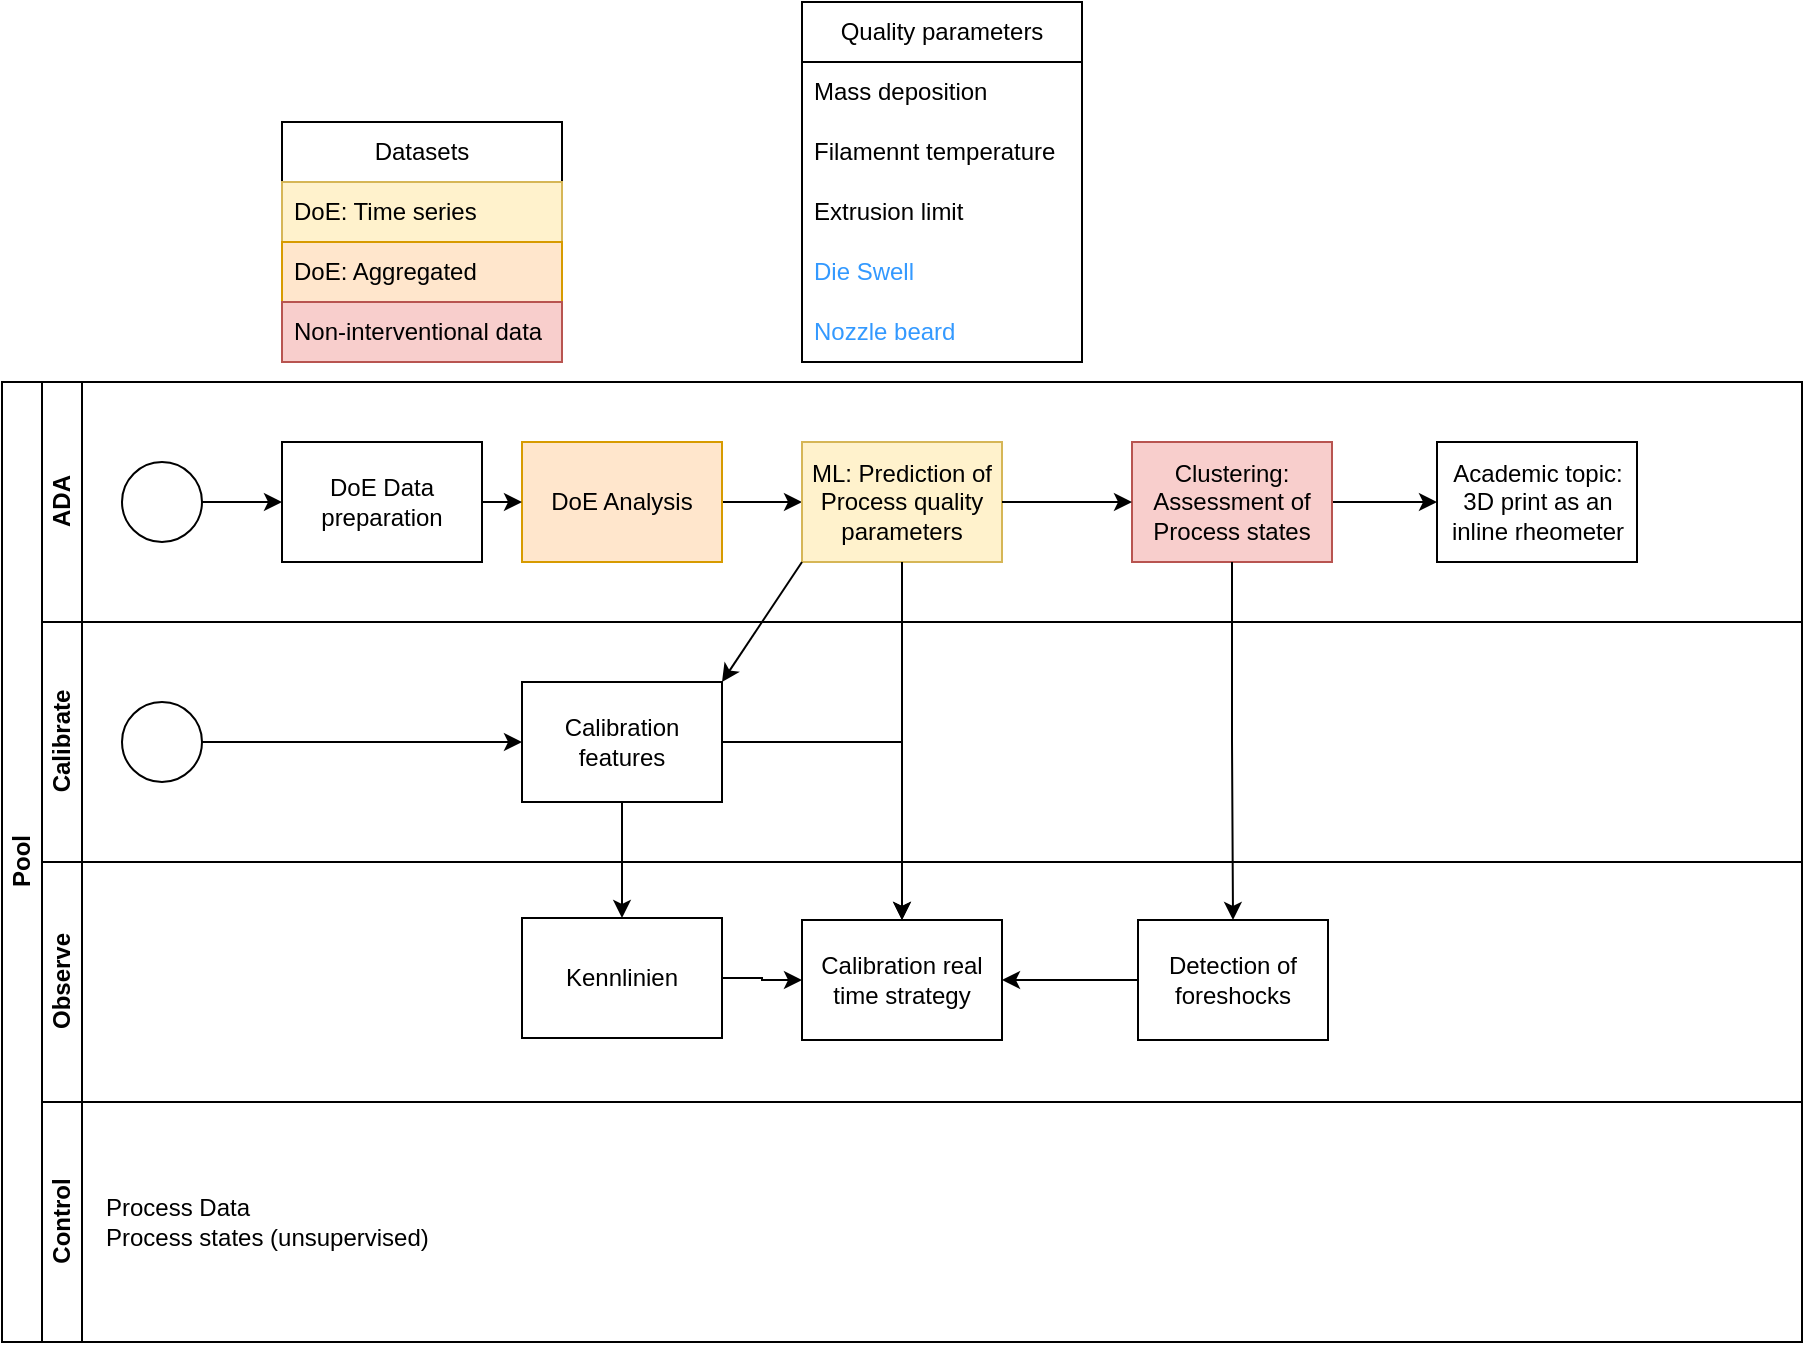 <mxfile version="27.1.5">
  <diagram id="prtHgNgQTEPvFCAcTncT" name="Page-1">
    <mxGraphModel dx="1018" dy="1710" grid="1" gridSize="10" guides="1" tooltips="1" connect="1" arrows="1" fold="1" page="1" pageScale="1" pageWidth="827" pageHeight="1169" math="0" shadow="0">
      <root>
        <mxCell id="0" />
        <mxCell id="1" parent="0" />
        <mxCell id="dNxyNK7c78bLwvsdeMH5-19" value="Pool" style="swimlane;html=1;childLayout=stackLayout;resizeParent=1;resizeParentMax=0;horizontal=0;startSize=20;horizontalStack=0;" parent="1" vertex="1">
          <mxGeometry x="110" y="110" width="900" height="480" as="geometry" />
        </mxCell>
        <mxCell id="dNxyNK7c78bLwvsdeMH5-20" value="ADA" style="swimlane;html=1;startSize=20;horizontal=0;" parent="dNxyNK7c78bLwvsdeMH5-19" vertex="1">
          <mxGeometry x="20" width="880" height="120" as="geometry" />
        </mxCell>
        <mxCell id="dNxyNK7c78bLwvsdeMH5-25" value="" style="edgeStyle=orthogonalEdgeStyle;rounded=0;orthogonalLoop=1;jettySize=auto;html=1;" parent="dNxyNK7c78bLwvsdeMH5-20" source="dNxyNK7c78bLwvsdeMH5-23" target="dNxyNK7c78bLwvsdeMH5-24" edge="1">
          <mxGeometry relative="1" as="geometry" />
        </mxCell>
        <mxCell id="dNxyNK7c78bLwvsdeMH5-23" value="" style="ellipse;whiteSpace=wrap;html=1;" parent="dNxyNK7c78bLwvsdeMH5-20" vertex="1">
          <mxGeometry x="40" y="40" width="40" height="40" as="geometry" />
        </mxCell>
        <mxCell id="dNxyNK7c78bLwvsdeMH5-24" value="DoE Data preparation" style="rounded=0;whiteSpace=wrap;html=1;fontFamily=Helvetica;fontSize=12;align=center;" parent="dNxyNK7c78bLwvsdeMH5-20" vertex="1">
          <mxGeometry x="120" y="30" width="100" height="60" as="geometry" />
        </mxCell>
        <mxCell id="4IJPq7qi2WnYZgfTNJea-16" value="" style="edgeStyle=orthogonalEdgeStyle;rounded=0;orthogonalLoop=1;jettySize=auto;html=1;" edge="1" parent="dNxyNK7c78bLwvsdeMH5-20" source="dNxyNK7c78bLwvsdeMH5-30" target="4IJPq7qi2WnYZgfTNJea-15">
          <mxGeometry relative="1" as="geometry" />
        </mxCell>
        <mxCell id="dNxyNK7c78bLwvsdeMH5-30" value="DoE Analysis" style="rounded=0;whiteSpace=wrap;html=1;fontFamily=Helvetica;fontSize=12;align=center;fillColor=#ffe6cc;strokeColor=#d79b00;" parent="dNxyNK7c78bLwvsdeMH5-20" vertex="1">
          <mxGeometry x="240" y="30" width="100" height="60" as="geometry" />
        </mxCell>
        <mxCell id="4IJPq7qi2WnYZgfTNJea-15" value="ML: Prediction of Process quality parameters" style="whiteSpace=wrap;html=1;rounded=0;fillColor=#fff2cc;strokeColor=#d6b656;" vertex="1" parent="dNxyNK7c78bLwvsdeMH5-20">
          <mxGeometry x="380" y="30" width="100" height="60" as="geometry" />
        </mxCell>
        <mxCell id="4IJPq7qi2WnYZgfTNJea-29" value="" style="edgeStyle=orthogonalEdgeStyle;rounded=0;orthogonalLoop=1;jettySize=auto;html=1;exitX=1;exitY=0.5;exitDx=0;exitDy=0;entryX=0;entryY=0.5;entryDx=0;entryDy=0;" edge="1" parent="dNxyNK7c78bLwvsdeMH5-20" source="dNxyNK7c78bLwvsdeMH5-24" target="dNxyNK7c78bLwvsdeMH5-30">
          <mxGeometry relative="1" as="geometry">
            <mxPoint x="360" y="50" as="sourcePoint" />
            <mxPoint x="420" y="50" as="targetPoint" />
          </mxGeometry>
        </mxCell>
        <mxCell id="4IJPq7qi2WnYZgfTNJea-36" value="Academic topic: 3D print as an inline rheometer" style="whiteSpace=wrap;html=1;rounded=0;" vertex="1" parent="dNxyNK7c78bLwvsdeMH5-20">
          <mxGeometry x="697.5" y="30" width="100" height="60" as="geometry" />
        </mxCell>
        <mxCell id="4IJPq7qi2WnYZgfTNJea-8" value="Calibrate" style="swimlane;html=1;startSize=20;horizontal=0;" vertex="1" parent="dNxyNK7c78bLwvsdeMH5-19">
          <mxGeometry x="20" y="120" width="880" height="120" as="geometry" />
        </mxCell>
        <mxCell id="4IJPq7qi2WnYZgfTNJea-9" value="" style="edgeStyle=orthogonalEdgeStyle;rounded=0;orthogonalLoop=1;jettySize=auto;html=1;entryX=0;entryY=0.5;entryDx=0;entryDy=0;" edge="1" parent="4IJPq7qi2WnYZgfTNJea-8" source="4IJPq7qi2WnYZgfTNJea-10" target="4IJPq7qi2WnYZgfTNJea-13">
          <mxGeometry relative="1" as="geometry">
            <mxPoint x="120" y="60" as="targetPoint" />
          </mxGeometry>
        </mxCell>
        <mxCell id="4IJPq7qi2WnYZgfTNJea-10" value="" style="ellipse;whiteSpace=wrap;html=1;" vertex="1" parent="4IJPq7qi2WnYZgfTNJea-8">
          <mxGeometry x="40" y="40" width="40" height="40" as="geometry" />
        </mxCell>
        <mxCell id="4IJPq7qi2WnYZgfTNJea-40" value="" style="edgeStyle=orthogonalEdgeStyle;rounded=0;orthogonalLoop=1;jettySize=auto;html=1;" edge="1" parent="4IJPq7qi2WnYZgfTNJea-8" source="4IJPq7qi2WnYZgfTNJea-13" target="4IJPq7qi2WnYZgfTNJea-39">
          <mxGeometry relative="1" as="geometry" />
        </mxCell>
        <mxCell id="4IJPq7qi2WnYZgfTNJea-13" value="Calibration features" style="rounded=0;whiteSpace=wrap;html=1;fontFamily=Helvetica;fontSize=12;align=center;" vertex="1" parent="4IJPq7qi2WnYZgfTNJea-8">
          <mxGeometry x="240" y="30" width="100" height="60" as="geometry" />
        </mxCell>
        <mxCell id="4IJPq7qi2WnYZgfTNJea-39" value="Calibration real time strategy" style="whiteSpace=wrap;html=1;rounded=0;" vertex="1" parent="4IJPq7qi2WnYZgfTNJea-8">
          <mxGeometry x="380" y="149" width="100" height="60" as="geometry" />
        </mxCell>
        <mxCell id="dNxyNK7c78bLwvsdeMH5-21" value="Observe" style="swimlane;html=1;startSize=20;horizontal=0;" parent="dNxyNK7c78bLwvsdeMH5-19" vertex="1">
          <mxGeometry x="20" y="240" width="880" height="120" as="geometry" />
        </mxCell>
        <mxCell id="4IJPq7qi2WnYZgfTNJea-52" value="Kennlinien" style="whiteSpace=wrap;html=1;rounded=0;" vertex="1" parent="dNxyNK7c78bLwvsdeMH5-21">
          <mxGeometry x="240" y="28" width="100" height="60" as="geometry" />
        </mxCell>
        <mxCell id="4IJPq7qi2WnYZgfTNJea-57" value="Detection of foreshocks" style="whiteSpace=wrap;html=1;rounded=0;" vertex="1" parent="dNxyNK7c78bLwvsdeMH5-21">
          <mxGeometry x="548" y="29" width="95" height="60" as="geometry" />
        </mxCell>
        <mxCell id="dNxyNK7c78bLwvsdeMH5-22" value="Control" style="swimlane;html=1;startSize=20;horizontal=0;" parent="dNxyNK7c78bLwvsdeMH5-19" vertex="1">
          <mxGeometry x="20" y="360" width="880" height="120" as="geometry" />
        </mxCell>
        <mxCell id="4IJPq7qi2WnYZgfTNJea-41" value="" style="edgeStyle=orthogonalEdgeStyle;rounded=0;orthogonalLoop=1;jettySize=auto;html=1;" edge="1" parent="dNxyNK7c78bLwvsdeMH5-19" source="4IJPq7qi2WnYZgfTNJea-15" target="4IJPq7qi2WnYZgfTNJea-39">
          <mxGeometry relative="1" as="geometry" />
        </mxCell>
        <mxCell id="4IJPq7qi2WnYZgfTNJea-42" value="" style="endArrow=classic;html=1;rounded=0;exitX=0;exitY=1;exitDx=0;exitDy=0;entryX=1;entryY=0;entryDx=0;entryDy=0;" edge="1" parent="dNxyNK7c78bLwvsdeMH5-19" source="4IJPq7qi2WnYZgfTNJea-15" target="4IJPq7qi2WnYZgfTNJea-13">
          <mxGeometry width="50" height="50" relative="1" as="geometry">
            <mxPoint x="240" y="140" as="sourcePoint" />
            <mxPoint x="290" y="90" as="targetPoint" />
          </mxGeometry>
        </mxCell>
        <mxCell id="4IJPq7qi2WnYZgfTNJea-53" value="" style="edgeStyle=orthogonalEdgeStyle;rounded=0;orthogonalLoop=1;jettySize=auto;html=1;" edge="1" parent="dNxyNK7c78bLwvsdeMH5-19" source="4IJPq7qi2WnYZgfTNJea-13" target="4IJPq7qi2WnYZgfTNJea-52">
          <mxGeometry relative="1" as="geometry" />
        </mxCell>
        <mxCell id="dNxyNK7c78bLwvsdeMH5-37" value="" style="edgeStyle=orthogonalEdgeStyle;rounded=0;orthogonalLoop=1;jettySize=auto;html=1;endArrow=classic;endFill=1;exitX=1;exitY=0.5;exitDx=0;exitDy=0;entryX=0;entryY=0.5;entryDx=0;entryDy=0;" parent="dNxyNK7c78bLwvsdeMH5-19" source="4IJPq7qi2WnYZgfTNJea-52" target="4IJPq7qi2WnYZgfTNJea-39" edge="1">
          <mxGeometry relative="1" as="geometry">
            <mxPoint x="340" y="410" as="sourcePoint" />
            <mxPoint x="380" y="410" as="targetPoint" />
          </mxGeometry>
        </mxCell>
        <mxCell id="4IJPq7qi2WnYZgfTNJea-59" value="" style="edgeStyle=orthogonalEdgeStyle;rounded=0;orthogonalLoop=1;jettySize=auto;html=1;endArrow=classic;endFill=1;exitX=0;exitY=0.5;exitDx=0;exitDy=0;entryX=1;entryY=0.5;entryDx=0;entryDy=0;" edge="1" parent="dNxyNK7c78bLwvsdeMH5-19" source="4IJPq7qi2WnYZgfTNJea-57" target="4IJPq7qi2WnYZgfTNJea-39">
          <mxGeometry relative="1" as="geometry">
            <mxPoint x="390" y="290" as="sourcePoint" />
            <mxPoint x="430" y="291" as="targetPoint" />
          </mxGeometry>
        </mxCell>
        <mxCell id="4IJPq7qi2WnYZgfTNJea-5" value="Process Data&lt;div&gt;Process states (unsupervised)&lt;/div&gt;" style="text;html=1;align=left;verticalAlign=middle;whiteSpace=wrap;rounded=0;" vertex="1" parent="1">
          <mxGeometry x="160" y="510" width="212.5" height="40" as="geometry" />
        </mxCell>
        <mxCell id="4IJPq7qi2WnYZgfTNJea-37" value="" style="edgeStyle=orthogonalEdgeStyle;rounded=0;orthogonalLoop=1;jettySize=auto;html=1;" edge="1" parent="1" source="4IJPq7qi2WnYZgfTNJea-27" target="4IJPq7qi2WnYZgfTNJea-36">
          <mxGeometry relative="1" as="geometry" />
        </mxCell>
        <mxCell id="4IJPq7qi2WnYZgfTNJea-27" value="Clustering: Assessment of Process states" style="whiteSpace=wrap;html=1;rounded=0;fillColor=#f8cecc;strokeColor=#b85450;" vertex="1" parent="1">
          <mxGeometry x="675" y="140" width="100" height="60" as="geometry" />
        </mxCell>
        <mxCell id="4IJPq7qi2WnYZgfTNJea-28" value="" style="edgeStyle=orthogonalEdgeStyle;rounded=0;orthogonalLoop=1;jettySize=auto;html=1;" edge="1" parent="1" source="4IJPq7qi2WnYZgfTNJea-15" target="4IJPq7qi2WnYZgfTNJea-27">
          <mxGeometry relative="1" as="geometry" />
        </mxCell>
        <mxCell id="4IJPq7qi2WnYZgfTNJea-30" value="Quality parameters" style="swimlane;fontStyle=0;childLayout=stackLayout;horizontal=1;startSize=30;horizontalStack=0;resizeParent=1;resizeParentMax=0;resizeLast=0;collapsible=1;marginBottom=0;whiteSpace=wrap;html=1;" vertex="1" parent="1">
          <mxGeometry x="510" y="-80" width="140" height="180" as="geometry" />
        </mxCell>
        <mxCell id="4IJPq7qi2WnYZgfTNJea-31" value="Mass deposition" style="text;strokeColor=none;fillColor=none;align=left;verticalAlign=middle;spacingLeft=4;spacingRight=4;overflow=hidden;points=[[0,0.5],[1,0.5]];portConstraint=eastwest;rotatable=0;whiteSpace=wrap;html=1;" vertex="1" parent="4IJPq7qi2WnYZgfTNJea-30">
          <mxGeometry y="30" width="140" height="30" as="geometry" />
        </mxCell>
        <mxCell id="4IJPq7qi2WnYZgfTNJea-32" value="Filamennt temperature" style="text;strokeColor=none;fillColor=none;align=left;verticalAlign=middle;spacingLeft=4;spacingRight=4;overflow=hidden;points=[[0,0.5],[1,0.5]];portConstraint=eastwest;rotatable=0;whiteSpace=wrap;html=1;" vertex="1" parent="4IJPq7qi2WnYZgfTNJea-30">
          <mxGeometry y="60" width="140" height="30" as="geometry" />
        </mxCell>
        <mxCell id="4IJPq7qi2WnYZgfTNJea-34" value="Extrusion limit" style="text;strokeColor=none;fillColor=none;align=left;verticalAlign=middle;spacingLeft=4;spacingRight=4;overflow=hidden;points=[[0,0.5],[1,0.5]];portConstraint=eastwest;rotatable=0;whiteSpace=wrap;html=1;" vertex="1" parent="4IJPq7qi2WnYZgfTNJea-30">
          <mxGeometry y="90" width="140" height="30" as="geometry" />
        </mxCell>
        <mxCell id="4IJPq7qi2WnYZgfTNJea-35" value="&lt;font style=&quot;color: rgb(51, 153, 255);&quot;&gt;Die Swell&lt;/font&gt;" style="text;strokeColor=none;fillColor=none;align=left;verticalAlign=middle;spacingLeft=4;spacingRight=4;overflow=hidden;points=[[0,0.5],[1,0.5]];portConstraint=eastwest;rotatable=0;whiteSpace=wrap;html=1;" vertex="1" parent="4IJPq7qi2WnYZgfTNJea-30">
          <mxGeometry y="120" width="140" height="30" as="geometry" />
        </mxCell>
        <mxCell id="4IJPq7qi2WnYZgfTNJea-33" value="&lt;font style=&quot;color: rgb(51, 153, 255);&quot;&gt;Nozzle beard&lt;/font&gt;" style="text;strokeColor=none;fillColor=none;align=left;verticalAlign=middle;spacingLeft=4;spacingRight=4;overflow=hidden;points=[[0,0.5],[1,0.5]];portConstraint=eastwest;rotatable=0;whiteSpace=wrap;html=1;" vertex="1" parent="4IJPq7qi2WnYZgfTNJea-30">
          <mxGeometry y="150" width="140" height="30" as="geometry" />
        </mxCell>
        <mxCell id="4IJPq7qi2WnYZgfTNJea-43" value="Datasets" style="swimlane;fontStyle=0;childLayout=stackLayout;horizontal=1;startSize=30;horizontalStack=0;resizeParent=1;resizeParentMax=0;resizeLast=0;collapsible=1;marginBottom=0;whiteSpace=wrap;html=1;" vertex="1" parent="1">
          <mxGeometry x="250" y="-20" width="140" height="120" as="geometry" />
        </mxCell>
        <mxCell id="4IJPq7qi2WnYZgfTNJea-44" value="DoE: Time series" style="text;strokeColor=#d6b656;fillColor=#fff2cc;align=left;verticalAlign=middle;spacingLeft=4;spacingRight=4;overflow=hidden;points=[[0,0.5],[1,0.5]];portConstraint=eastwest;rotatable=0;whiteSpace=wrap;html=1;" vertex="1" parent="4IJPq7qi2WnYZgfTNJea-43">
          <mxGeometry y="30" width="140" height="30" as="geometry" />
        </mxCell>
        <mxCell id="4IJPq7qi2WnYZgfTNJea-45" value="DoE: Aggregated" style="text;strokeColor=#d79b00;fillColor=#ffe6cc;align=left;verticalAlign=middle;spacingLeft=4;spacingRight=4;overflow=hidden;points=[[0,0.5],[1,0.5]];portConstraint=eastwest;rotatable=0;whiteSpace=wrap;html=1;" vertex="1" parent="4IJPq7qi2WnYZgfTNJea-43">
          <mxGeometry y="60" width="140" height="30" as="geometry" />
        </mxCell>
        <mxCell id="4IJPq7qi2WnYZgfTNJea-49" value="Non-interventional data" style="text;strokeColor=#b85450;fillColor=#f8cecc;align=left;verticalAlign=middle;spacingLeft=4;spacingRight=4;overflow=hidden;points=[[0,0.5],[1,0.5]];portConstraint=eastwest;rotatable=0;whiteSpace=wrap;html=1;" vertex="1" parent="4IJPq7qi2WnYZgfTNJea-43">
          <mxGeometry y="90" width="140" height="30" as="geometry" />
        </mxCell>
        <mxCell id="4IJPq7qi2WnYZgfTNJea-58" value="" style="edgeStyle=orthogonalEdgeStyle;rounded=0;orthogonalLoop=1;jettySize=auto;html=1;exitX=0.5;exitY=1;exitDx=0;exitDy=0;" edge="1" parent="1" source="4IJPq7qi2WnYZgfTNJea-27" target="4IJPq7qi2WnYZgfTNJea-57">
          <mxGeometry relative="1" as="geometry">
            <mxPoint x="550" y="220" as="sourcePoint" />
            <mxPoint x="550" y="280" as="targetPoint" />
          </mxGeometry>
        </mxCell>
      </root>
    </mxGraphModel>
  </diagram>
</mxfile>
